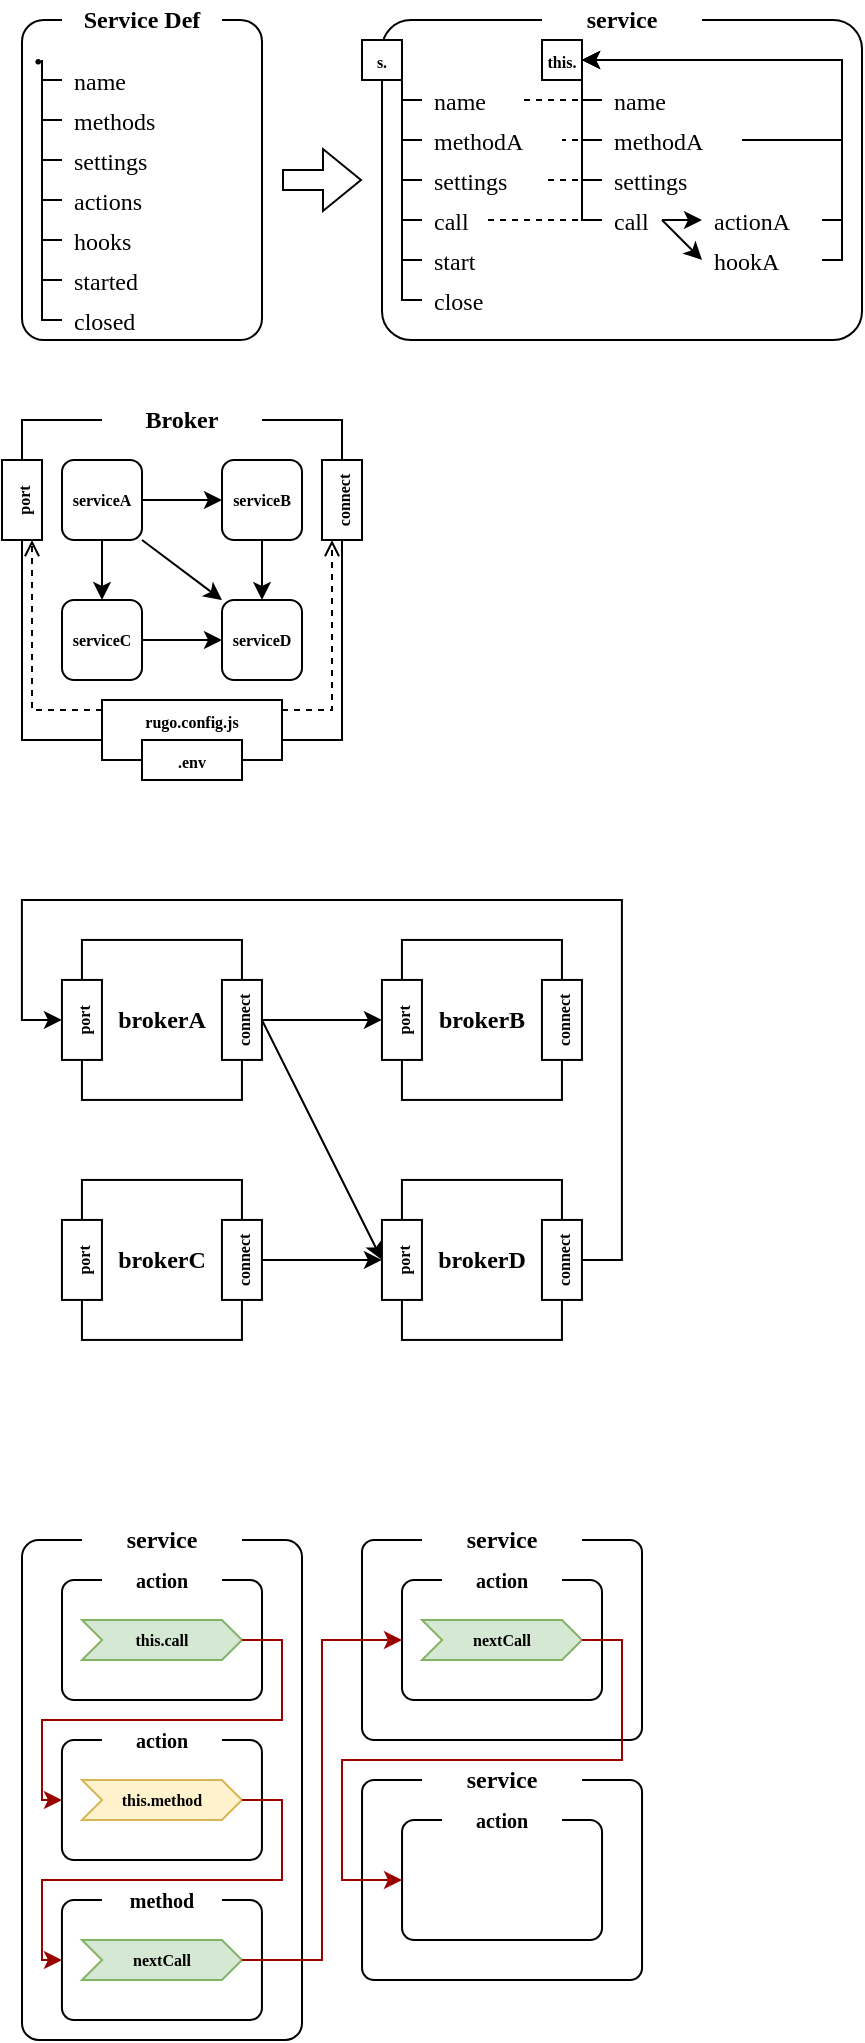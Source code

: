 <mxfile version="20.3.0" type="device"><diagram id="CLGW1mVpeHy9vsZ-5pba" name="Page-1"><mxGraphModel dx="981" dy="602" grid="1" gridSize="10" guides="1" tooltips="1" connect="1" arrows="1" fold="1" page="1" pageScale="1" pageWidth="850" pageHeight="1100" math="0" shadow="0"><root><mxCell id="0"/><mxCell id="1" parent="0"/><mxCell id="KEfUak7o4HD4fJX12pG8-132" value="" style="rounded=1;whiteSpace=wrap;html=1;fontFamily=Quicksand;fontSource=https%3A%2F%2Ffonts.googleapis.com%2Fcss%3Ffamily%3DQuicksand;fontSize=8;fillColor=default;arcSize=6;" parent="1" vertex="1"><mxGeometry x="40" y="800" width="140" height="250" as="geometry"/></mxCell><mxCell id="KEfUak7o4HD4fJX12pG8-1" value="" style="rounded=1;whiteSpace=wrap;html=1;arcSize=9;" parent="1" vertex="1"><mxGeometry x="40" y="40" width="120" height="160" as="geometry"/></mxCell><mxCell id="KEfUak7o4HD4fJX12pG8-2" value="&lt;font data-font-src=&quot;https://fonts.googleapis.com/css?family=Quicksand&quot; face=&quot;Quicksand&quot;&gt;&lt;b&gt;Service Def&lt;/b&gt;&lt;/font&gt;" style="text;html=1;strokeColor=none;fillColor=default;align=center;verticalAlign=middle;whiteSpace=wrap;rounded=0;" parent="1" vertex="1"><mxGeometry x="60" y="30" width="80" height="20" as="geometry"/></mxCell><mxCell id="KEfUak7o4HD4fJX12pG8-3" value="name" style="text;strokeColor=none;fillColor=none;align=left;verticalAlign=middle;spacingLeft=4;spacingRight=4;overflow=hidden;points=[[0,0.5],[1,0.5]];portConstraint=eastwest;rotatable=0;fontFamily=Quicksand;fontSource=https%3A%2F%2Ffonts.googleapis.com%2Fcss%3Ffamily%3DQuicksand;" parent="1" vertex="1"><mxGeometry x="60" y="60" width="90" height="20" as="geometry"/></mxCell><mxCell id="KEfUak7o4HD4fJX12pG8-4" value="methods" style="text;strokeColor=none;fillColor=none;align=left;verticalAlign=middle;spacingLeft=4;spacingRight=4;overflow=hidden;points=[[0,0.5],[1,0.5]];portConstraint=eastwest;rotatable=0;fontFamily=Quicksand;fontSource=https%3A%2F%2Ffonts.googleapis.com%2Fcss%3Ffamily%3DQuicksand;" parent="1" vertex="1"><mxGeometry x="60" y="80" width="90" height="20" as="geometry"/></mxCell><mxCell id="KEfUak7o4HD4fJX12pG8-7" style="edgeStyle=orthogonalEdgeStyle;rounded=0;orthogonalLoop=1;jettySize=auto;html=1;exitX=1;exitY=0.5;exitDx=0;exitDy=0;entryX=0;entryY=0.5;entryDx=0;entryDy=0;fontFamily=Quicksand;fontSource=https%3A%2F%2Ffonts.googleapis.com%2Fcss%3Ffamily%3DQuicksand;endArrow=none;endFill=0;" parent="1" source="KEfUak7o4HD4fJX12pG8-5" target="KEfUak7o4HD4fJX12pG8-3" edge="1"><mxGeometry relative="1" as="geometry"><Array as="points"><mxPoint x="50" y="70"/></Array></mxGeometry></mxCell><mxCell id="KEfUak7o4HD4fJX12pG8-8" style="edgeStyle=orthogonalEdgeStyle;rounded=0;orthogonalLoop=1;jettySize=auto;html=1;exitX=1;exitY=0.5;exitDx=0;exitDy=0;entryX=0;entryY=0.5;entryDx=0;entryDy=0;fontFamily=Quicksand;fontSource=https%3A%2F%2Ffonts.googleapis.com%2Fcss%3Ffamily%3DQuicksand;endArrow=none;endFill=0;" parent="1" source="KEfUak7o4HD4fJX12pG8-5" target="KEfUak7o4HD4fJX12pG8-4" edge="1"><mxGeometry relative="1" as="geometry"><Array as="points"><mxPoint x="50" y="90"/></Array></mxGeometry></mxCell><mxCell id="KEfUak7o4HD4fJX12pG8-13" style="edgeStyle=orthogonalEdgeStyle;rounded=0;orthogonalLoop=1;jettySize=auto;html=1;exitX=1;exitY=0.5;exitDx=0;exitDy=0;entryX=0;entryY=0.5;entryDx=0;entryDy=0;fontFamily=Quicksand;fontSource=https%3A%2F%2Ffonts.googleapis.com%2Fcss%3Ffamily%3DQuicksand;endArrow=none;endFill=0;" parent="1" source="KEfUak7o4HD4fJX12pG8-5" target="KEfUak7o4HD4fJX12pG8-9" edge="1"><mxGeometry relative="1" as="geometry"><Array as="points"><mxPoint x="50" y="110"/></Array></mxGeometry></mxCell><mxCell id="KEfUak7o4HD4fJX12pG8-14" style="edgeStyle=orthogonalEdgeStyle;rounded=0;orthogonalLoop=1;jettySize=auto;html=1;exitX=1;exitY=0.5;exitDx=0;exitDy=0;entryX=0;entryY=0.5;entryDx=0;entryDy=0;fontFamily=Quicksand;fontSource=https%3A%2F%2Ffonts.googleapis.com%2Fcss%3Ffamily%3DQuicksand;endArrow=none;endFill=0;" parent="1" source="KEfUak7o4HD4fJX12pG8-5" target="KEfUak7o4HD4fJX12pG8-10" edge="1"><mxGeometry relative="1" as="geometry"><Array as="points"><mxPoint x="50" y="130"/></Array></mxGeometry></mxCell><mxCell id="KEfUak7o4HD4fJX12pG8-15" style="edgeStyle=orthogonalEdgeStyle;rounded=0;orthogonalLoop=1;jettySize=auto;html=1;exitX=1;exitY=0.5;exitDx=0;exitDy=0;fontFamily=Quicksand;fontSource=https%3A%2F%2Ffonts.googleapis.com%2Fcss%3Ffamily%3DQuicksand;endArrow=none;endFill=0;" parent="1" source="KEfUak7o4HD4fJX12pG8-5" target="KEfUak7o4HD4fJX12pG8-11" edge="1"><mxGeometry relative="1" as="geometry"><Array as="points"><mxPoint x="50" y="150"/></Array></mxGeometry></mxCell><mxCell id="KEfUak7o4HD4fJX12pG8-16" style="edgeStyle=orthogonalEdgeStyle;rounded=0;orthogonalLoop=1;jettySize=auto;html=1;exitX=1;exitY=0.5;exitDx=0;exitDy=0;entryX=0;entryY=0.5;entryDx=0;entryDy=0;fontFamily=Quicksand;fontSource=https%3A%2F%2Ffonts.googleapis.com%2Fcss%3Ffamily%3DQuicksand;endArrow=none;endFill=0;" parent="1" source="KEfUak7o4HD4fJX12pG8-5" target="KEfUak7o4HD4fJX12pG8-12" edge="1"><mxGeometry relative="1" as="geometry"><Array as="points"><mxPoint x="50" y="170"/></Array></mxGeometry></mxCell><mxCell id="KEfUak7o4HD4fJX12pG8-63" style="edgeStyle=orthogonalEdgeStyle;rounded=0;orthogonalLoop=1;jettySize=auto;html=1;exitX=1;exitY=0.5;exitDx=0;exitDy=0;entryX=0;entryY=0.5;entryDx=0;entryDy=0;fontFamily=Quicksand;fontSource=https%3A%2F%2Ffonts.googleapis.com%2Fcss%3Ffamily%3DQuicksand;fontSize=8;endArrow=none;endFill=0;" parent="1" source="KEfUak7o4HD4fJX12pG8-5" target="KEfUak7o4HD4fJX12pG8-62" edge="1"><mxGeometry relative="1" as="geometry"><Array as="points"><mxPoint x="50" y="190"/></Array></mxGeometry></mxCell><mxCell id="KEfUak7o4HD4fJX12pG8-5" value="• " style="text;strokeColor=none;fillColor=none;align=left;verticalAlign=middle;spacingLeft=4;spacingRight=4;overflow=hidden;points=[[0,0.5],[1,0.5]];portConstraint=eastwest;rotatable=0;fontFamily=Quicksand;fontSource=https%3A%2F%2Ffonts.googleapis.com%2Fcss%3Ffamily%3DQuicksand;" parent="1" vertex="1"><mxGeometry x="40" y="50" width="10" height="20" as="geometry"/></mxCell><mxCell id="KEfUak7o4HD4fJX12pG8-9" value="settings" style="text;strokeColor=none;fillColor=none;align=left;verticalAlign=middle;spacingLeft=4;spacingRight=4;overflow=hidden;points=[[0,0.5],[1,0.5]];portConstraint=eastwest;rotatable=0;fontFamily=Quicksand;fontSource=https%3A%2F%2Ffonts.googleapis.com%2Fcss%3Ffamily%3DQuicksand;" parent="1" vertex="1"><mxGeometry x="60" y="100" width="90" height="20" as="geometry"/></mxCell><mxCell id="KEfUak7o4HD4fJX12pG8-10" value="actions" style="text;strokeColor=none;fillColor=none;align=left;verticalAlign=middle;spacingLeft=4;spacingRight=4;overflow=hidden;points=[[0,0.5],[1,0.5]];portConstraint=eastwest;rotatable=0;fontFamily=Quicksand;fontSource=https%3A%2F%2Ffonts.googleapis.com%2Fcss%3Ffamily%3DQuicksand;" parent="1" vertex="1"><mxGeometry x="60" y="120" width="90" height="20" as="geometry"/></mxCell><mxCell id="KEfUak7o4HD4fJX12pG8-11" value="hooks" style="text;strokeColor=none;fillColor=none;align=left;verticalAlign=middle;spacingLeft=4;spacingRight=4;overflow=hidden;points=[[0,0.5],[1,0.5]];portConstraint=eastwest;rotatable=0;fontFamily=Quicksand;fontSource=https%3A%2F%2Ffonts.googleapis.com%2Fcss%3Ffamily%3DQuicksand;" parent="1" vertex="1"><mxGeometry x="60" y="140" width="90" height="20" as="geometry"/></mxCell><mxCell id="KEfUak7o4HD4fJX12pG8-12" value="started" style="text;strokeColor=none;fillColor=none;align=left;verticalAlign=middle;spacingLeft=4;spacingRight=4;overflow=hidden;points=[[0,0.5],[1,0.5]];portConstraint=eastwest;rotatable=0;fontFamily=Quicksand;fontSource=https%3A%2F%2Ffonts.googleapis.com%2Fcss%3Ffamily%3DQuicksand;" parent="1" vertex="1"><mxGeometry x="60" y="160" width="90" height="20" as="geometry"/></mxCell><mxCell id="KEfUak7o4HD4fJX12pG8-17" value="" style="rounded=1;whiteSpace=wrap;html=1;arcSize=9;" parent="1" vertex="1"><mxGeometry x="220" y="40" width="240" height="160" as="geometry"/></mxCell><mxCell id="KEfUak7o4HD4fJX12pG8-18" value="&lt;font data-font-src=&quot;https://fonts.googleapis.com/css?family=Quicksand&quot; face=&quot;Quicksand&quot;&gt;&lt;b&gt;service&lt;/b&gt;&lt;/font&gt;" style="text;html=1;strokeColor=none;fillColor=default;align=center;verticalAlign=middle;whiteSpace=wrap;rounded=0;" parent="1" vertex="1"><mxGeometry x="300" y="30" width="80" height="20" as="geometry"/></mxCell><mxCell id="KEfUak7o4HD4fJX12pG8-19" value="name" style="text;strokeColor=none;fillColor=none;align=left;verticalAlign=middle;spacingLeft=4;spacingRight=4;overflow=hidden;points=[[0,0.5],[1,0.5]];portConstraint=eastwest;rotatable=0;fontFamily=Quicksand;fontSource=https%3A%2F%2Ffonts.googleapis.com%2Fcss%3Ffamily%3DQuicksand;" parent="1" vertex="1"><mxGeometry x="240" y="70" width="50" height="20" as="geometry"/></mxCell><mxCell id="KEfUak7o4HD4fJX12pG8-20" value="methodA" style="text;strokeColor=none;fillColor=none;align=left;verticalAlign=middle;spacingLeft=4;spacingRight=4;overflow=hidden;points=[[0,0.5],[1,0.5]];portConstraint=eastwest;rotatable=0;fontFamily=Quicksand;fontSource=https%3A%2F%2Ffonts.googleapis.com%2Fcss%3Ffamily%3DQuicksand;" parent="1" vertex="1"><mxGeometry x="240" y="90" width="70" height="20" as="geometry"/></mxCell><mxCell id="KEfUak7o4HD4fJX12pG8-21" style="edgeStyle=orthogonalEdgeStyle;rounded=0;orthogonalLoop=1;jettySize=auto;html=1;exitX=1;exitY=0.5;exitDx=0;exitDy=0;entryX=0;entryY=0.5;entryDx=0;entryDy=0;fontFamily=Quicksand;fontSource=https%3A%2F%2Ffonts.googleapis.com%2Fcss%3Ffamily%3DQuicksand;endArrow=none;endFill=0;" parent="1" target="KEfUak7o4HD4fJX12pG8-19" edge="1"><mxGeometry relative="1" as="geometry"><mxPoint x="220" y="70" as="sourcePoint"/><Array as="points"><mxPoint x="230" y="80"/></Array></mxGeometry></mxCell><mxCell id="KEfUak7o4HD4fJX12pG8-22" style="edgeStyle=orthogonalEdgeStyle;rounded=0;orthogonalLoop=1;jettySize=auto;html=1;exitX=1;exitY=0.5;exitDx=0;exitDy=0;entryX=0;entryY=0.5;entryDx=0;entryDy=0;fontFamily=Quicksand;fontSource=https%3A%2F%2Ffonts.googleapis.com%2Fcss%3Ffamily%3DQuicksand;endArrow=none;endFill=0;" parent="1" target="KEfUak7o4HD4fJX12pG8-20" edge="1"><mxGeometry relative="1" as="geometry"><mxPoint x="220" y="70" as="sourcePoint"/><Array as="points"><mxPoint x="230" y="100"/></Array></mxGeometry></mxCell><mxCell id="KEfUak7o4HD4fJX12pG8-23" style="edgeStyle=orthogonalEdgeStyle;rounded=0;orthogonalLoop=1;jettySize=auto;html=1;exitX=1;exitY=0.5;exitDx=0;exitDy=0;entryX=0;entryY=0.5;entryDx=0;entryDy=0;fontFamily=Quicksand;fontSource=https%3A%2F%2Ffonts.googleapis.com%2Fcss%3Ffamily%3DQuicksand;endArrow=none;endFill=0;" parent="1" target="KEfUak7o4HD4fJX12pG8-28" edge="1"><mxGeometry relative="1" as="geometry"><mxPoint x="220" y="70" as="sourcePoint"/><Array as="points"><mxPoint x="230" y="120"/></Array></mxGeometry></mxCell><mxCell id="KEfUak7o4HD4fJX12pG8-24" style="edgeStyle=orthogonalEdgeStyle;rounded=0;orthogonalLoop=1;jettySize=auto;html=1;exitX=1;exitY=0.5;exitDx=0;exitDy=0;entryX=0;entryY=0.5;entryDx=0;entryDy=0;fontFamily=Quicksand;fontSource=https%3A%2F%2Ffonts.googleapis.com%2Fcss%3Ffamily%3DQuicksand;endArrow=none;endFill=0;" parent="1" target="KEfUak7o4HD4fJX12pG8-29" edge="1"><mxGeometry relative="1" as="geometry"><mxPoint x="220" y="70" as="sourcePoint"/><Array as="points"><mxPoint x="230" y="140"/></Array></mxGeometry></mxCell><mxCell id="KEfUak7o4HD4fJX12pG8-25" style="edgeStyle=orthogonalEdgeStyle;rounded=0;orthogonalLoop=1;jettySize=auto;html=1;exitX=1;exitY=0.5;exitDx=0;exitDy=0;fontFamily=Quicksand;fontSource=https%3A%2F%2Ffonts.googleapis.com%2Fcss%3Ffamily%3DQuicksand;endArrow=none;endFill=0;" parent="1" target="KEfUak7o4HD4fJX12pG8-30" edge="1"><mxGeometry relative="1" as="geometry"><mxPoint x="220" y="70" as="sourcePoint"/><Array as="points"><mxPoint x="230" y="160"/></Array></mxGeometry></mxCell><mxCell id="KEfUak7o4HD4fJX12pG8-26" style="edgeStyle=orthogonalEdgeStyle;rounded=0;orthogonalLoop=1;jettySize=auto;html=1;exitX=1;exitY=0.5;exitDx=0;exitDy=0;entryX=0;entryY=0.5;entryDx=0;entryDy=0;fontFamily=Quicksand;fontSource=https%3A%2F%2Ffonts.googleapis.com%2Fcss%3Ffamily%3DQuicksand;endArrow=none;endFill=0;" parent="1" target="KEfUak7o4HD4fJX12pG8-31" edge="1"><mxGeometry relative="1" as="geometry"><mxPoint x="220" y="70" as="sourcePoint"/><Array as="points"><mxPoint x="230" y="180"/></Array></mxGeometry></mxCell><mxCell id="KEfUak7o4HD4fJX12pG8-28" value="settings" style="text;strokeColor=none;fillColor=none;align=left;verticalAlign=middle;spacingLeft=4;spacingRight=4;overflow=hidden;points=[[0,0.5],[1,0.5]];portConstraint=eastwest;rotatable=0;fontFamily=Quicksand;fontSource=https%3A%2F%2Ffonts.googleapis.com%2Fcss%3Ffamily%3DQuicksand;" parent="1" vertex="1"><mxGeometry x="240" y="110" width="60" height="20" as="geometry"/></mxCell><mxCell id="KEfUak7o4HD4fJX12pG8-29" value="call" style="text;strokeColor=none;fillColor=none;align=left;verticalAlign=middle;spacingLeft=4;spacingRight=4;overflow=hidden;points=[[0,0.5],[1,0.5]];portConstraint=eastwest;rotatable=0;fontFamily=Quicksand;fontSource=https%3A%2F%2Ffonts.googleapis.com%2Fcss%3Ffamily%3DQuicksand;" parent="1" vertex="1"><mxGeometry x="240" y="130" width="30" height="20" as="geometry"/></mxCell><mxCell id="KEfUak7o4HD4fJX12pG8-30" value="start" style="text;strokeColor=none;fillColor=none;align=left;verticalAlign=middle;spacingLeft=4;spacingRight=4;overflow=hidden;points=[[0,0.5],[1,0.5]];portConstraint=eastwest;rotatable=0;fontFamily=Quicksand;fontSource=https%3A%2F%2Ffonts.googleapis.com%2Fcss%3Ffamily%3DQuicksand;" parent="1" vertex="1"><mxGeometry x="240" y="150" width="90" height="20" as="geometry"/></mxCell><mxCell id="KEfUak7o4HD4fJX12pG8-31" value="close" style="text;strokeColor=none;fillColor=none;align=left;verticalAlign=middle;spacingLeft=4;spacingRight=4;overflow=hidden;points=[[0,0.5],[1,0.5]];portConstraint=eastwest;rotatable=0;fontFamily=Quicksand;fontSource=https%3A%2F%2Ffonts.googleapis.com%2Fcss%3Ffamily%3DQuicksand;" parent="1" vertex="1"><mxGeometry x="240" y="170" width="90" height="20" as="geometry"/></mxCell><mxCell id="KEfUak7o4HD4fJX12pG8-44" style="edgeStyle=orthogonalEdgeStyle;rounded=0;orthogonalLoop=1;jettySize=auto;html=1;exitX=0;exitY=0.5;exitDx=0;exitDy=0;entryX=1;entryY=0.5;entryDx=0;entryDy=0;fontFamily=Quicksand;fontSource=https%3A%2F%2Ffonts.googleapis.com%2Fcss%3Ffamily%3DQuicksand;endArrow=none;endFill=0;dashed=1;" parent="1" source="KEfUak7o4HD4fJX12pG8-32" target="KEfUak7o4HD4fJX12pG8-19" edge="1"><mxGeometry relative="1" as="geometry"/></mxCell><mxCell id="KEfUak7o4HD4fJX12pG8-32" value="name" style="text;strokeColor=none;fillColor=none;align=left;verticalAlign=middle;spacingLeft=4;spacingRight=4;overflow=hidden;points=[[0,0.5],[1,0.5]];portConstraint=eastwest;rotatable=0;fontFamily=Quicksand;fontSource=https%3A%2F%2Ffonts.googleapis.com%2Fcss%3Ffamily%3DQuicksand;" parent="1" vertex="1"><mxGeometry x="330" y="70" width="90" height="20" as="geometry"/></mxCell><mxCell id="KEfUak7o4HD4fJX12pG8-45" style="edgeStyle=orthogonalEdgeStyle;rounded=0;orthogonalLoop=1;jettySize=auto;html=1;exitX=0;exitY=0.5;exitDx=0;exitDy=0;entryX=1;entryY=0.5;entryDx=0;entryDy=0;dashed=1;fontFamily=Quicksand;fontSource=https%3A%2F%2Ffonts.googleapis.com%2Fcss%3Ffamily%3DQuicksand;endArrow=none;endFill=0;" parent="1" source="KEfUak7o4HD4fJX12pG8-33" target="KEfUak7o4HD4fJX12pG8-20" edge="1"><mxGeometry relative="1" as="geometry"/></mxCell><mxCell id="KEfUak7o4HD4fJX12pG8-64" style="edgeStyle=orthogonalEdgeStyle;rounded=0;orthogonalLoop=1;jettySize=auto;html=1;exitX=1;exitY=0.5;exitDx=0;exitDy=0;entryX=1;entryY=0.5;entryDx=0;entryDy=0;fontFamily=Quicksand;fontSource=https%3A%2F%2Ffonts.googleapis.com%2Fcss%3Ffamily%3DQuicksand;fontSize=8;endArrow=classic;endFill=1;" parent="1" source="KEfUak7o4HD4fJX12pG8-33" target="KEfUak7o4HD4fJX12pG8-57" edge="1"><mxGeometry relative="1" as="geometry"><Array as="points"><mxPoint x="450" y="100"/><mxPoint x="450" y="60"/></Array></mxGeometry></mxCell><mxCell id="KEfUak7o4HD4fJX12pG8-33" value="methodA" style="text;strokeColor=none;fillColor=none;align=left;verticalAlign=middle;spacingLeft=4;spacingRight=4;overflow=hidden;points=[[0,0.5],[1,0.5]];portConstraint=eastwest;rotatable=0;fontFamily=Quicksand;fontSource=https%3A%2F%2Ffonts.googleapis.com%2Fcss%3Ffamily%3DQuicksand;" parent="1" vertex="1"><mxGeometry x="330" y="90" width="70" height="20" as="geometry"/></mxCell><mxCell id="KEfUak7o4HD4fJX12pG8-34" style="edgeStyle=orthogonalEdgeStyle;rounded=0;orthogonalLoop=1;jettySize=auto;html=1;exitX=1;exitY=0.5;exitDx=0;exitDy=0;entryX=0;entryY=0.5;entryDx=0;entryDy=0;fontFamily=Quicksand;fontSource=https%3A%2F%2Ffonts.googleapis.com%2Fcss%3Ffamily%3DQuicksand;endArrow=none;endFill=0;" parent="1" target="KEfUak7o4HD4fJX12pG8-32" edge="1"><mxGeometry relative="1" as="geometry"><mxPoint x="320" y="70" as="sourcePoint"/><Array as="points"><mxPoint x="320" y="80"/></Array></mxGeometry></mxCell><mxCell id="KEfUak7o4HD4fJX12pG8-35" style="edgeStyle=orthogonalEdgeStyle;rounded=0;orthogonalLoop=1;jettySize=auto;html=1;exitX=1;exitY=0.5;exitDx=0;exitDy=0;entryX=0;entryY=0.5;entryDx=0;entryDy=0;fontFamily=Quicksand;fontSource=https%3A%2F%2Ffonts.googleapis.com%2Fcss%3Ffamily%3DQuicksand;endArrow=none;endFill=0;" parent="1" target="KEfUak7o4HD4fJX12pG8-33" edge="1"><mxGeometry relative="1" as="geometry"><mxPoint x="320" y="70" as="sourcePoint"/><Array as="points"><mxPoint x="320" y="100"/></Array></mxGeometry></mxCell><mxCell id="KEfUak7o4HD4fJX12pG8-36" style="edgeStyle=orthogonalEdgeStyle;rounded=0;orthogonalLoop=1;jettySize=auto;html=1;exitX=1;exitY=0.5;exitDx=0;exitDy=0;entryX=0;entryY=0.5;entryDx=0;entryDy=0;fontFamily=Quicksand;fontSource=https%3A%2F%2Ffonts.googleapis.com%2Fcss%3Ffamily%3DQuicksand;endArrow=none;endFill=0;" parent="1" target="KEfUak7o4HD4fJX12pG8-40" edge="1"><mxGeometry relative="1" as="geometry"><mxPoint x="320" y="70" as="sourcePoint"/><Array as="points"><mxPoint x="320" y="120"/></Array></mxGeometry></mxCell><mxCell id="KEfUak7o4HD4fJX12pG8-37" style="edgeStyle=orthogonalEdgeStyle;rounded=0;orthogonalLoop=1;jettySize=auto;html=1;exitX=1;exitY=0.5;exitDx=0;exitDy=0;entryX=0;entryY=0.5;entryDx=0;entryDy=0;fontFamily=Quicksand;fontSource=https%3A%2F%2Ffonts.googleapis.com%2Fcss%3Ffamily%3DQuicksand;endArrow=none;endFill=0;" parent="1" target="KEfUak7o4HD4fJX12pG8-41" edge="1"><mxGeometry relative="1" as="geometry"><mxPoint x="320" y="70" as="sourcePoint"/><Array as="points"><mxPoint x="320" y="140"/></Array></mxGeometry></mxCell><mxCell id="KEfUak7o4HD4fJX12pG8-46" style="edgeStyle=orthogonalEdgeStyle;rounded=0;orthogonalLoop=1;jettySize=auto;html=1;exitX=0;exitY=0.5;exitDx=0;exitDy=0;entryX=1;entryY=0.5;entryDx=0;entryDy=0;dashed=1;fontFamily=Quicksand;fontSource=https%3A%2F%2Ffonts.googleapis.com%2Fcss%3Ffamily%3DQuicksand;endArrow=none;endFill=0;" parent="1" source="KEfUak7o4HD4fJX12pG8-40" target="KEfUak7o4HD4fJX12pG8-28" edge="1"><mxGeometry relative="1" as="geometry"/></mxCell><mxCell id="KEfUak7o4HD4fJX12pG8-40" value="settings" style="text;strokeColor=none;fillColor=none;align=left;verticalAlign=middle;spacingLeft=4;spacingRight=4;overflow=hidden;points=[[0,0.5],[1,0.5]];portConstraint=eastwest;rotatable=0;fontFamily=Quicksand;fontSource=https%3A%2F%2Ffonts.googleapis.com%2Fcss%3Ffamily%3DQuicksand;" parent="1" vertex="1"><mxGeometry x="330" y="110" width="90" height="20" as="geometry"/></mxCell><mxCell id="KEfUak7o4HD4fJX12pG8-47" style="edgeStyle=orthogonalEdgeStyle;rounded=0;orthogonalLoop=1;jettySize=auto;html=1;exitX=0;exitY=0.5;exitDx=0;exitDy=0;entryX=1;entryY=0.5;entryDx=0;entryDy=0;dashed=1;fontFamily=Quicksand;fontSource=https%3A%2F%2Ffonts.googleapis.com%2Fcss%3Ffamily%3DQuicksand;endArrow=none;endFill=0;" parent="1" source="KEfUak7o4HD4fJX12pG8-41" target="KEfUak7o4HD4fJX12pG8-29" edge="1"><mxGeometry relative="1" as="geometry"/></mxCell><mxCell id="KEfUak7o4HD4fJX12pG8-52" style="edgeStyle=none;rounded=0;orthogonalLoop=1;jettySize=auto;html=1;exitX=1;exitY=0.5;exitDx=0;exitDy=0;entryX=0;entryY=0.5;entryDx=0;entryDy=0;fontFamily=Quicksand;fontSource=https%3A%2F%2Ffonts.googleapis.com%2Fcss%3Ffamily%3DQuicksand;endArrow=classic;endFill=1;" parent="1" source="KEfUak7o4HD4fJX12pG8-41" target="KEfUak7o4HD4fJX12pG8-49" edge="1"><mxGeometry relative="1" as="geometry"/></mxCell><mxCell id="KEfUak7o4HD4fJX12pG8-53" style="edgeStyle=none;rounded=0;orthogonalLoop=1;jettySize=auto;html=1;exitX=1;exitY=0.5;exitDx=0;exitDy=0;entryX=0;entryY=0.5;entryDx=0;entryDy=0;fontFamily=Quicksand;fontSource=https%3A%2F%2Ffonts.googleapis.com%2Fcss%3Ffamily%3DQuicksand;endArrow=classic;endFill=1;" parent="1" source="KEfUak7o4HD4fJX12pG8-41" target="KEfUak7o4HD4fJX12pG8-48" edge="1"><mxGeometry relative="1" as="geometry"/></mxCell><mxCell id="KEfUak7o4HD4fJX12pG8-41" value="call" style="text;strokeColor=none;fillColor=none;align=left;verticalAlign=middle;spacingLeft=4;spacingRight=4;overflow=hidden;points=[[0,0.5],[1,0.5]];portConstraint=eastwest;rotatable=0;fontFamily=Quicksand;fontSource=https%3A%2F%2Ffonts.googleapis.com%2Fcss%3Ffamily%3DQuicksand;" parent="1" vertex="1"><mxGeometry x="330" y="130" width="30" height="20" as="geometry"/></mxCell><mxCell id="KEfUak7o4HD4fJX12pG8-59" style="edgeStyle=orthogonalEdgeStyle;rounded=0;orthogonalLoop=1;jettySize=auto;html=1;exitX=1;exitY=0.5;exitDx=0;exitDy=0;entryX=1;entryY=0.5;entryDx=0;entryDy=0;fontFamily=Quicksand;fontSource=https%3A%2F%2Ffonts.googleapis.com%2Fcss%3Ffamily%3DQuicksand;fontSize=8;endArrow=classic;endFill=1;" parent="1" source="KEfUak7o4HD4fJX12pG8-48" target="KEfUak7o4HD4fJX12pG8-57" edge="1"><mxGeometry relative="1" as="geometry"><Array as="points"><mxPoint x="450" y="160"/><mxPoint x="450" y="60"/></Array></mxGeometry></mxCell><mxCell id="KEfUak7o4HD4fJX12pG8-48" value="hookA" style="text;strokeColor=none;fillColor=none;align=left;verticalAlign=middle;spacingLeft=4;spacingRight=4;overflow=hidden;points=[[0,0.5],[1,0.5]];portConstraint=eastwest;rotatable=0;fontFamily=Quicksand;fontSource=https%3A%2F%2Ffonts.googleapis.com%2Fcss%3Ffamily%3DQuicksand;" parent="1" vertex="1"><mxGeometry x="380" y="150" width="60" height="20" as="geometry"/></mxCell><mxCell id="KEfUak7o4HD4fJX12pG8-58" style="edgeStyle=orthogonalEdgeStyle;rounded=0;orthogonalLoop=1;jettySize=auto;html=1;exitX=1;exitY=0.5;exitDx=0;exitDy=0;entryX=1;entryY=0.5;entryDx=0;entryDy=0;fontFamily=Quicksand;fontSource=https%3A%2F%2Ffonts.googleapis.com%2Fcss%3Ffamily%3DQuicksand;fontSize=8;endArrow=classic;endFill=1;" parent="1" source="KEfUak7o4HD4fJX12pG8-49" target="KEfUak7o4HD4fJX12pG8-57" edge="1"><mxGeometry relative="1" as="geometry"><Array as="points"><mxPoint x="450" y="140"/><mxPoint x="450" y="60"/></Array></mxGeometry></mxCell><mxCell id="KEfUak7o4HD4fJX12pG8-49" value="actionA" style="text;strokeColor=none;fillColor=none;align=left;verticalAlign=middle;spacingLeft=4;spacingRight=4;overflow=hidden;points=[[0,0.5],[1,0.5]];portConstraint=eastwest;rotatable=0;fontFamily=Quicksand;fontSource=https%3A%2F%2Ffonts.googleapis.com%2Fcss%3Ffamily%3DQuicksand;" parent="1" vertex="1"><mxGeometry x="380" y="130" width="60" height="20" as="geometry"/></mxCell><mxCell id="KEfUak7o4HD4fJX12pG8-54" value="&lt;span style=&quot;text-align: left; font-size: 8px;&quot;&gt;&lt;b&gt;s.&lt;/b&gt;&lt;/span&gt;" style="rounded=0;whiteSpace=wrap;html=1;fontFamily=Quicksand;fontSource=https%3A%2F%2Ffonts.googleapis.com%2Fcss%3Ffamily%3DQuicksand;fillColor=default;" parent="1" vertex="1"><mxGeometry x="210" y="50" width="20" height="20" as="geometry"/></mxCell><mxCell id="KEfUak7o4HD4fJX12pG8-57" value="&lt;font style=&quot;font-size: 8px;&quot;&gt;&lt;b&gt;this.&lt;/b&gt;&lt;/font&gt;" style="rounded=0;whiteSpace=wrap;html=1;fontFamily=Quicksand;fontSource=https%3A%2F%2Ffonts.googleapis.com%2Fcss%3Ffamily%3DQuicksand;fillColor=default;" parent="1" vertex="1"><mxGeometry x="300" y="50" width="20" height="20" as="geometry"/></mxCell><mxCell id="KEfUak7o4HD4fJX12pG8-61" value="" style="shape=flexArrow;endArrow=classic;html=1;rounded=0;fontFamily=Quicksand;fontSource=https%3A%2F%2Ffonts.googleapis.com%2Fcss%3Ffamily%3DQuicksand;fontSize=8;" parent="1" edge="1"><mxGeometry width="50" height="50" relative="1" as="geometry"><mxPoint x="170" y="120" as="sourcePoint"/><mxPoint x="210" y="120" as="targetPoint"/></mxGeometry></mxCell><mxCell id="KEfUak7o4HD4fJX12pG8-62" value="closed" style="text;strokeColor=none;fillColor=none;align=left;verticalAlign=middle;spacingLeft=4;spacingRight=4;overflow=hidden;points=[[0,0.5],[1,0.5]];portConstraint=eastwest;rotatable=0;fontFamily=Quicksand;fontSource=https%3A%2F%2Ffonts.googleapis.com%2Fcss%3Ffamily%3DQuicksand;" parent="1" vertex="1"><mxGeometry x="60" y="180" width="90" height="20" as="geometry"/></mxCell><mxCell id="KEfUak7o4HD4fJX12pG8-65" value="" style="rounded=0;whiteSpace=wrap;html=1;fontFamily=Quicksand;fontSource=https%3A%2F%2Ffonts.googleapis.com%2Fcss%3Ffamily%3DQuicksand;fontSize=8;fillColor=default;" parent="1" vertex="1"><mxGeometry x="40" y="240" width="160" height="160" as="geometry"/></mxCell><mxCell id="KEfUak7o4HD4fJX12pG8-66" value="&lt;font data-font-src=&quot;https://fonts.googleapis.com/css?family=Quicksand&quot; face=&quot;Quicksand&quot;&gt;&lt;b&gt;Broker&lt;/b&gt;&lt;/font&gt;" style="text;html=1;strokeColor=none;fillColor=default;align=center;verticalAlign=middle;whiteSpace=wrap;rounded=0;" parent="1" vertex="1"><mxGeometry x="80" y="230" width="80" height="20" as="geometry"/></mxCell><mxCell id="KEfUak7o4HD4fJX12pG8-67" value="&lt;div style=&quot;text-align: left;&quot;&gt;&lt;span style=&quot;font-size: 8px;&quot;&gt;&lt;span&gt;port&lt;/span&gt;&lt;/span&gt;&lt;/div&gt;" style="rounded=0;whiteSpace=wrap;html=1;fontFamily=Quicksand;fontSource=https%3A%2F%2Ffonts.googleapis.com%2Fcss%3Ffamily%3DQuicksand;fillColor=default;horizontal=0;fontStyle=1" parent="1" vertex="1"><mxGeometry x="30" y="260" width="20" height="40" as="geometry"/></mxCell><mxCell id="KEfUak7o4HD4fJX12pG8-68" value="&lt;div style=&quot;text-align: left;&quot;&gt;&lt;br&gt;&lt;/div&gt;" style="rounded=0;whiteSpace=wrap;html=1;fontFamily=Quicksand;fontSource=https%3A%2F%2Ffonts.googleapis.com%2Fcss%3Ffamily%3DQuicksand;fillColor=default;horizontal=1;fontStyle=1" parent="1" vertex="1"><mxGeometry x="80" y="380" width="90" height="30" as="geometry"/></mxCell><mxCell id="KEfUak7o4HD4fJX12pG8-69" value="&lt;div style=&quot;text-align: left;&quot;&gt;&lt;span style=&quot;font-size: 8px;&quot;&gt;&lt;span&gt;.env&lt;/span&gt;&lt;/span&gt;&lt;/div&gt;" style="rounded=0;whiteSpace=wrap;html=1;fontFamily=Quicksand;fontSource=https%3A%2F%2Ffonts.googleapis.com%2Fcss%3Ffamily%3DQuicksand;fillColor=default;horizontal=1;fontStyle=1" parent="1" vertex="1"><mxGeometry x="100" y="400" width="50" height="20" as="geometry"/></mxCell><mxCell id="KEfUak7o4HD4fJX12pG8-82" style="edgeStyle=orthogonalEdgeStyle;rounded=0;orthogonalLoop=1;jettySize=auto;html=1;exitX=0;exitY=0.25;exitDx=0;exitDy=0;entryX=0.75;entryY=1;entryDx=0;entryDy=0;fontFamily=Quicksand;fontSource=https%3A%2F%2Ffonts.googleapis.com%2Fcss%3Ffamily%3DQuicksand;fontSize=8;endArrow=open;endFill=0;dashed=1;" parent="1" source="KEfUak7o4HD4fJX12pG8-70" target="KEfUak7o4HD4fJX12pG8-67" edge="1"><mxGeometry relative="1" as="geometry"/></mxCell><mxCell id="KEfUak7o4HD4fJX12pG8-84" style="edgeStyle=orthogonalEdgeStyle;rounded=0;orthogonalLoop=1;jettySize=auto;html=1;exitX=1;exitY=0.25;exitDx=0;exitDy=0;entryX=0.25;entryY=1;entryDx=0;entryDy=0;dashed=1;fontFamily=Quicksand;fontSource=https%3A%2F%2Ffonts.googleapis.com%2Fcss%3Ffamily%3DQuicksand;fontSize=8;endArrow=open;endFill=0;" parent="1" source="KEfUak7o4HD4fJX12pG8-70" target="KEfUak7o4HD4fJX12pG8-83" edge="1"><mxGeometry relative="1" as="geometry"/></mxCell><mxCell id="KEfUak7o4HD4fJX12pG8-70" value="&lt;span style=&quot;font-family: Quicksand; font-size: 8px; font-weight: 700; text-align: left;&quot;&gt;rugo.config.js&lt;/span&gt;" style="text;html=1;strokeColor=none;fillColor=none;align=center;verticalAlign=middle;whiteSpace=wrap;rounded=0;" parent="1" vertex="1"><mxGeometry x="80" y="380" width="90" height="20" as="geometry"/></mxCell><mxCell id="KEfUak7o4HD4fJX12pG8-77" style="edgeStyle=orthogonalEdgeStyle;rounded=0;orthogonalLoop=1;jettySize=auto;html=1;exitX=1;exitY=0.5;exitDx=0;exitDy=0;entryX=0;entryY=0.5;entryDx=0;entryDy=0;fontFamily=Quicksand;fontSource=https%3A%2F%2Ffonts.googleapis.com%2Fcss%3Ffamily%3DQuicksand;fontSize=12;endArrow=classic;endFill=1;" parent="1" source="KEfUak7o4HD4fJX12pG8-72" target="KEfUak7o4HD4fJX12pG8-74" edge="1"><mxGeometry relative="1" as="geometry"/></mxCell><mxCell id="KEfUak7o4HD4fJX12pG8-78" style="rounded=0;orthogonalLoop=1;jettySize=auto;html=1;exitX=1;exitY=1;exitDx=0;exitDy=0;entryX=0;entryY=0;entryDx=0;entryDy=0;fontFamily=Quicksand;fontSource=https%3A%2F%2Ffonts.googleapis.com%2Fcss%3Ffamily%3DQuicksand;fontSize=12;endArrow=classic;endFill=1;" parent="1" source="KEfUak7o4HD4fJX12pG8-72" target="KEfUak7o4HD4fJX12pG8-76" edge="1"><mxGeometry relative="1" as="geometry"/></mxCell><mxCell id="KEfUak7o4HD4fJX12pG8-79" style="edgeStyle=none;rounded=0;orthogonalLoop=1;jettySize=auto;html=1;exitX=0.5;exitY=1;exitDx=0;exitDy=0;entryX=0.5;entryY=0;entryDx=0;entryDy=0;fontFamily=Quicksand;fontSource=https%3A%2F%2Ffonts.googleapis.com%2Fcss%3Ffamily%3DQuicksand;fontSize=12;endArrow=classic;endFill=1;" parent="1" source="KEfUak7o4HD4fJX12pG8-72" target="KEfUak7o4HD4fJX12pG8-75" edge="1"><mxGeometry relative="1" as="geometry"/></mxCell><mxCell id="KEfUak7o4HD4fJX12pG8-72" value="&lt;font style=&quot;font-size: 8px;&quot;&gt;serviceA&lt;/font&gt;" style="rounded=1;whiteSpace=wrap;html=1;fontFamily=Quicksand;fontSource=https%3A%2F%2Ffonts.googleapis.com%2Fcss%3Ffamily%3DQuicksand;fontSize=8;fillColor=none;fontStyle=1" parent="1" vertex="1"><mxGeometry x="60" y="260" width="40" height="40" as="geometry"/></mxCell><mxCell id="KEfUak7o4HD4fJX12pG8-80" style="edgeStyle=none;rounded=0;orthogonalLoop=1;jettySize=auto;html=1;exitX=0.5;exitY=1;exitDx=0;exitDy=0;entryX=0.5;entryY=0;entryDx=0;entryDy=0;fontFamily=Quicksand;fontSource=https%3A%2F%2Ffonts.googleapis.com%2Fcss%3Ffamily%3DQuicksand;fontSize=12;endArrow=classic;endFill=1;" parent="1" source="KEfUak7o4HD4fJX12pG8-74" target="KEfUak7o4HD4fJX12pG8-76" edge="1"><mxGeometry relative="1" as="geometry"/></mxCell><mxCell id="KEfUak7o4HD4fJX12pG8-74" value="&lt;font style=&quot;font-size: 8px;&quot;&gt;serviceB&lt;/font&gt;" style="rounded=1;whiteSpace=wrap;html=1;fontFamily=Quicksand;fontSource=https%3A%2F%2Ffonts.googleapis.com%2Fcss%3Ffamily%3DQuicksand;fontSize=8;fillColor=none;fontStyle=1" parent="1" vertex="1"><mxGeometry x="140" y="260" width="40" height="40" as="geometry"/></mxCell><mxCell id="KEfUak7o4HD4fJX12pG8-81" style="edgeStyle=none;rounded=0;orthogonalLoop=1;jettySize=auto;html=1;exitX=1;exitY=0.5;exitDx=0;exitDy=0;entryX=0;entryY=0.5;entryDx=0;entryDy=0;fontFamily=Quicksand;fontSource=https%3A%2F%2Ffonts.googleapis.com%2Fcss%3Ffamily%3DQuicksand;fontSize=12;endArrow=classic;endFill=1;" parent="1" source="KEfUak7o4HD4fJX12pG8-75" target="KEfUak7o4HD4fJX12pG8-76" edge="1"><mxGeometry relative="1" as="geometry"/></mxCell><mxCell id="KEfUak7o4HD4fJX12pG8-75" value="&lt;font style=&quot;font-size: 8px;&quot;&gt;serviceC&lt;/font&gt;" style="rounded=1;whiteSpace=wrap;html=1;fontFamily=Quicksand;fontSource=https%3A%2F%2Ffonts.googleapis.com%2Fcss%3Ffamily%3DQuicksand;fontSize=8;fillColor=none;fontStyle=1" parent="1" vertex="1"><mxGeometry x="60" y="330" width="40" height="40" as="geometry"/></mxCell><mxCell id="KEfUak7o4HD4fJX12pG8-76" value="&lt;font style=&quot;font-size: 8px;&quot;&gt;serviceD&lt;/font&gt;" style="rounded=1;whiteSpace=wrap;html=1;fontFamily=Quicksand;fontSource=https%3A%2F%2Ffonts.googleapis.com%2Fcss%3Ffamily%3DQuicksand;fontSize=8;fillColor=none;fontStyle=1" parent="1" vertex="1"><mxGeometry x="140" y="330" width="40" height="40" as="geometry"/></mxCell><mxCell id="KEfUak7o4HD4fJX12pG8-83" value="&lt;div style=&quot;text-align: left;&quot;&gt;&lt;span style=&quot;font-size: 8px;&quot;&gt;&lt;span&gt;connect&lt;/span&gt;&lt;/span&gt;&lt;/div&gt;" style="rounded=0;whiteSpace=wrap;html=1;fontFamily=Quicksand;fontSource=https%3A%2F%2Ffonts.googleapis.com%2Fcss%3Ffamily%3DQuicksand;fillColor=default;horizontal=0;fontStyle=1" parent="1" vertex="1"><mxGeometry x="190" y="260" width="20" height="40" as="geometry"/></mxCell><mxCell id="KEfUak7o4HD4fJX12pG8-105" value="" style="rounded=0;whiteSpace=wrap;html=1;fontFamily=Quicksand;fontSource=https%3A%2F%2Ffonts.googleapis.com%2Fcss%3Ffamily%3DQuicksand;fontSize=8;fillColor=default;" parent="1" vertex="1"><mxGeometry x="69.97" y="499.97" width="80" height="80" as="geometry"/></mxCell><mxCell id="KEfUak7o4HD4fJX12pG8-106" value="&lt;font data-font-src=&quot;https://fonts.googleapis.com/css?family=Quicksand&quot; face=&quot;Quicksand&quot;&gt;&lt;b&gt;brokerA&lt;/b&gt;&lt;/font&gt;" style="text;html=1;strokeColor=none;fillColor=none;align=center;verticalAlign=middle;whiteSpace=wrap;rounded=0;" parent="1" vertex="1"><mxGeometry x="69.97" y="529.97" width="80" height="20" as="geometry"/></mxCell><mxCell id="KEfUak7o4HD4fJX12pG8-107" value="&lt;div style=&quot;text-align: left;&quot;&gt;&lt;span style=&quot;font-size: 8px;&quot;&gt;&lt;span&gt;port&lt;/span&gt;&lt;/span&gt;&lt;/div&gt;" style="rounded=0;whiteSpace=wrap;html=1;fontFamily=Quicksand;fontSource=https%3A%2F%2Ffonts.googleapis.com%2Fcss%3Ffamily%3DQuicksand;fillColor=default;horizontal=0;fontStyle=1" parent="1" vertex="1"><mxGeometry x="59.97" y="519.97" width="20" height="40" as="geometry"/></mxCell><mxCell id="KEfUak7o4HD4fJX12pG8-113" style="edgeStyle=orthogonalEdgeStyle;rounded=0;orthogonalLoop=1;jettySize=auto;html=1;exitX=1;exitY=0.5;exitDx=0;exitDy=0;entryX=0;entryY=0.5;entryDx=0;entryDy=0;fontFamily=Quicksand;fontSource=https%3A%2F%2Ffonts.googleapis.com%2Fcss%3Ffamily%3DQuicksand;fontSize=8;endArrow=classic;endFill=1;" parent="1" source="KEfUak7o4HD4fJX12pG8-108" target="KEfUak7o4HD4fJX12pG8-111" edge="1"><mxGeometry relative="1" as="geometry"/></mxCell><mxCell id="KEfUak7o4HD4fJX12pG8-126" style="rounded=0;orthogonalLoop=1;jettySize=auto;html=1;exitX=1;exitY=0.5;exitDx=0;exitDy=0;entryX=0;entryY=0.5;entryDx=0;entryDy=0;fontFamily=Quicksand;fontSource=https%3A%2F%2Ffonts.googleapis.com%2Fcss%3Ffamily%3DQuicksand;fontSize=8;endArrow=classic;endFill=1;" parent="1" source="KEfUak7o4HD4fJX12pG8-108" target="KEfUak7o4HD4fJX12pG8-124" edge="1"><mxGeometry relative="1" as="geometry"/></mxCell><mxCell id="KEfUak7o4HD4fJX12pG8-108" value="&lt;div style=&quot;text-align: left;&quot;&gt;&lt;span style=&quot;font-size: 8px;&quot;&gt;&lt;span&gt;connect&lt;/span&gt;&lt;/span&gt;&lt;/div&gt;" style="rounded=0;whiteSpace=wrap;html=1;fontFamily=Quicksand;fontSource=https%3A%2F%2Ffonts.googleapis.com%2Fcss%3Ffamily%3DQuicksand;fillColor=default;horizontal=0;fontStyle=1" parent="1" vertex="1"><mxGeometry x="139.97" y="519.97" width="20" height="40" as="geometry"/></mxCell><mxCell id="KEfUak7o4HD4fJX12pG8-109" value="" style="rounded=0;whiteSpace=wrap;html=1;fontFamily=Quicksand;fontSource=https%3A%2F%2Ffonts.googleapis.com%2Fcss%3Ffamily%3DQuicksand;fontSize=8;fillColor=default;" parent="1" vertex="1"><mxGeometry x="229.97" y="499.97" width="80" height="80" as="geometry"/></mxCell><mxCell id="KEfUak7o4HD4fJX12pG8-110" value="&lt;font data-font-src=&quot;https://fonts.googleapis.com/css?family=Quicksand&quot; face=&quot;Quicksand&quot;&gt;&lt;b&gt;brokerB&lt;/b&gt;&lt;/font&gt;" style="text;html=1;strokeColor=none;fillColor=none;align=center;verticalAlign=middle;whiteSpace=wrap;rounded=0;" parent="1" vertex="1"><mxGeometry x="229.97" y="529.97" width="80" height="20" as="geometry"/></mxCell><mxCell id="KEfUak7o4HD4fJX12pG8-111" value="&lt;div style=&quot;text-align: left;&quot;&gt;&lt;span style=&quot;font-size: 8px;&quot;&gt;&lt;span&gt;port&lt;/span&gt;&lt;/span&gt;&lt;/div&gt;" style="rounded=0;whiteSpace=wrap;html=1;fontFamily=Quicksand;fontSource=https%3A%2F%2Ffonts.googleapis.com%2Fcss%3Ffamily%3DQuicksand;fillColor=default;horizontal=0;fontStyle=1" parent="1" vertex="1"><mxGeometry x="219.97" y="519.97" width="20" height="40" as="geometry"/></mxCell><mxCell id="KEfUak7o4HD4fJX12pG8-112" value="&lt;div style=&quot;text-align: left;&quot;&gt;&lt;span style=&quot;font-size: 8px;&quot;&gt;&lt;span&gt;connect&lt;/span&gt;&lt;/span&gt;&lt;/div&gt;" style="rounded=0;whiteSpace=wrap;html=1;fontFamily=Quicksand;fontSource=https%3A%2F%2Ffonts.googleapis.com%2Fcss%3Ffamily%3DQuicksand;fillColor=default;horizontal=0;fontStyle=1" parent="1" vertex="1"><mxGeometry x="299.97" y="519.97" width="20" height="40" as="geometry"/></mxCell><mxCell id="KEfUak7o4HD4fJX12pG8-118" value="" style="rounded=0;whiteSpace=wrap;html=1;fontFamily=Quicksand;fontSource=https%3A%2F%2Ffonts.googleapis.com%2Fcss%3Ffamily%3DQuicksand;fontSize=8;fillColor=default;" parent="1" vertex="1"><mxGeometry x="69.97" y="619.97" width="80" height="80" as="geometry"/></mxCell><mxCell id="KEfUak7o4HD4fJX12pG8-119" value="&lt;font data-font-src=&quot;https://fonts.googleapis.com/css?family=Quicksand&quot; face=&quot;Quicksand&quot;&gt;&lt;b&gt;brokerC&lt;/b&gt;&lt;/font&gt;" style="text;html=1;strokeColor=none;fillColor=none;align=center;verticalAlign=middle;whiteSpace=wrap;rounded=0;" parent="1" vertex="1"><mxGeometry x="69.97" y="649.97" width="80" height="20" as="geometry"/></mxCell><mxCell id="KEfUak7o4HD4fJX12pG8-120" value="&lt;div style=&quot;text-align: left;&quot;&gt;&lt;span style=&quot;font-size: 8px;&quot;&gt;&lt;span&gt;port&lt;/span&gt;&lt;/span&gt;&lt;/div&gt;" style="rounded=0;whiteSpace=wrap;html=1;fontFamily=Quicksand;fontSource=https%3A%2F%2Ffonts.googleapis.com%2Fcss%3Ffamily%3DQuicksand;fillColor=default;horizontal=0;fontStyle=1" parent="1" vertex="1"><mxGeometry x="59.97" y="639.97" width="20" height="40" as="geometry"/></mxCell><mxCell id="KEfUak7o4HD4fJX12pG8-127" style="edgeStyle=none;rounded=0;orthogonalLoop=1;jettySize=auto;html=1;exitX=1;exitY=0.5;exitDx=0;exitDy=0;entryX=0;entryY=0.5;entryDx=0;entryDy=0;fontFamily=Quicksand;fontSource=https%3A%2F%2Ffonts.googleapis.com%2Fcss%3Ffamily%3DQuicksand;fontSize=8;endArrow=classic;endFill=1;" parent="1" source="KEfUak7o4HD4fJX12pG8-121" target="KEfUak7o4HD4fJX12pG8-124" edge="1"><mxGeometry relative="1" as="geometry"/></mxCell><mxCell id="KEfUak7o4HD4fJX12pG8-121" value="&lt;div style=&quot;text-align: left;&quot;&gt;&lt;span style=&quot;font-size: 8px;&quot;&gt;&lt;span&gt;connect&lt;/span&gt;&lt;/span&gt;&lt;/div&gt;" style="rounded=0;whiteSpace=wrap;html=1;fontFamily=Quicksand;fontSource=https%3A%2F%2Ffonts.googleapis.com%2Fcss%3Ffamily%3DQuicksand;fillColor=default;horizontal=0;fontStyle=1" parent="1" vertex="1"><mxGeometry x="139.97" y="639.97" width="20" height="40" as="geometry"/></mxCell><mxCell id="KEfUak7o4HD4fJX12pG8-122" value="" style="rounded=0;whiteSpace=wrap;html=1;fontFamily=Quicksand;fontSource=https%3A%2F%2Ffonts.googleapis.com%2Fcss%3Ffamily%3DQuicksand;fontSize=8;fillColor=default;" parent="1" vertex="1"><mxGeometry x="229.97" y="619.97" width="80" height="80" as="geometry"/></mxCell><mxCell id="KEfUak7o4HD4fJX12pG8-123" value="&lt;font data-font-src=&quot;https://fonts.googleapis.com/css?family=Quicksand&quot; face=&quot;Quicksand&quot;&gt;&lt;b&gt;brokerD&lt;/b&gt;&lt;/font&gt;" style="text;html=1;strokeColor=none;fillColor=none;align=center;verticalAlign=middle;whiteSpace=wrap;rounded=0;" parent="1" vertex="1"><mxGeometry x="229.97" y="649.97" width="80" height="20" as="geometry"/></mxCell><mxCell id="KEfUak7o4HD4fJX12pG8-124" value="&lt;div style=&quot;text-align: left;&quot;&gt;&lt;span style=&quot;font-size: 8px;&quot;&gt;&lt;span&gt;port&lt;/span&gt;&lt;/span&gt;&lt;/div&gt;" style="rounded=0;whiteSpace=wrap;html=1;fontFamily=Quicksand;fontSource=https%3A%2F%2Ffonts.googleapis.com%2Fcss%3Ffamily%3DQuicksand;fillColor=default;horizontal=0;fontStyle=1" parent="1" vertex="1"><mxGeometry x="219.97" y="639.97" width="20" height="40" as="geometry"/></mxCell><mxCell id="KEfUak7o4HD4fJX12pG8-129" style="edgeStyle=orthogonalEdgeStyle;rounded=0;orthogonalLoop=1;jettySize=auto;html=1;exitX=1;exitY=0.5;exitDx=0;exitDy=0;entryX=0;entryY=0.5;entryDx=0;entryDy=0;fontFamily=Quicksand;fontSource=https%3A%2F%2Ffonts.googleapis.com%2Fcss%3Ffamily%3DQuicksand;fontSize=8;endArrow=classic;endFill=1;" parent="1" source="KEfUak7o4HD4fJX12pG8-125" target="KEfUak7o4HD4fJX12pG8-107" edge="1"><mxGeometry relative="1" as="geometry"><Array as="points"><mxPoint x="339.97" y="659.97"/><mxPoint x="339.97" y="479.97"/><mxPoint x="39.97" y="479.97"/><mxPoint x="39.97" y="539.97"/></Array></mxGeometry></mxCell><mxCell id="KEfUak7o4HD4fJX12pG8-125" value="&lt;div style=&quot;text-align: left;&quot;&gt;&lt;span style=&quot;font-size: 8px;&quot;&gt;&lt;span&gt;connect&lt;/span&gt;&lt;/span&gt;&lt;/div&gt;" style="rounded=0;whiteSpace=wrap;html=1;fontFamily=Quicksand;fontSource=https%3A%2F%2Ffonts.googleapis.com%2Fcss%3Ffamily%3DQuicksand;fillColor=default;horizontal=0;fontStyle=1" parent="1" vertex="1"><mxGeometry x="299.97" y="639.97" width="20" height="40" as="geometry"/></mxCell><mxCell id="KEfUak7o4HD4fJX12pG8-133" value="&lt;font data-font-src=&quot;https://fonts.googleapis.com/css?family=Quicksand&quot; face=&quot;Quicksand&quot;&gt;&lt;b&gt;service&lt;/b&gt;&lt;/font&gt;" style="text;html=1;strokeColor=none;fillColor=default;align=center;verticalAlign=middle;whiteSpace=wrap;rounded=0;" parent="1" vertex="1"><mxGeometry x="70" y="790" width="80" height="20" as="geometry"/></mxCell><mxCell id="KEfUak7o4HD4fJX12pG8-134" value="" style="rounded=1;whiteSpace=wrap;html=1;fontFamily=Quicksand;fontSource=https%3A%2F%2Ffonts.googleapis.com%2Fcss%3Ffamily%3DQuicksand;fontSize=8;fillColor=default;arcSize=10;" parent="1" vertex="1"><mxGeometry x="60" y="820" width="100" height="60" as="geometry"/></mxCell><mxCell id="KEfUak7o4HD4fJX12pG8-135" value="&lt;font data-font-src=&quot;https://fonts.googleapis.com/css?family=Quicksand&quot; face=&quot;Quicksand&quot; style=&quot;font-size: 10px;&quot;&gt;action&lt;/font&gt;" style="text;html=1;strokeColor=none;fillColor=default;align=center;verticalAlign=middle;whiteSpace=wrap;rounded=0;fontStyle=1;fontSize=10;" parent="1" vertex="1"><mxGeometry x="80" y="810" width="60" height="20" as="geometry"/></mxCell><mxCell id="KEfUak7o4HD4fJX12pG8-130" value="&lt;span&gt;this.call&lt;/span&gt;" style="shape=step;perimeter=stepPerimeter;whiteSpace=wrap;html=1;fixedSize=1;fontFamily=Quicksand;fontSource=https%3A%2F%2Ffonts.googleapis.com%2Fcss%3Ffamily%3DQuicksand;fontSize=8;fillColor=#d5e8d4;size=10.06;fontStyle=1;strokeColor=#82b366;" parent="1" vertex="1"><mxGeometry x="70.0" y="840" width="80.03" height="20" as="geometry"/></mxCell><mxCell id="KEfUak7o4HD4fJX12pG8-137" value="" style="rounded=1;whiteSpace=wrap;html=1;fontFamily=Quicksand;fontSource=https%3A%2F%2Ffonts.googleapis.com%2Fcss%3Ffamily%3DQuicksand;fontSize=8;fillColor=default;arcSize=10;" parent="1" vertex="1"><mxGeometry x="59.97" y="900" width="100" height="60" as="geometry"/></mxCell><mxCell id="KEfUak7o4HD4fJX12pG8-138" value="&lt;span&gt;this.method&lt;/span&gt;" style="shape=step;perimeter=stepPerimeter;whiteSpace=wrap;html=1;fixedSize=1;fontFamily=Quicksand;fontSource=https%3A%2F%2Ffonts.googleapis.com%2Fcss%3Ffamily%3DQuicksand;fontSize=8;fillColor=#fff2cc;size=10.06;fontStyle=1;strokeColor=#d6b656;" parent="1" vertex="1"><mxGeometry x="69.97" y="920" width="80.03" height="20" as="geometry"/></mxCell><mxCell id="KEfUak7o4HD4fJX12pG8-136" value="&lt;font data-font-src=&quot;https://fonts.googleapis.com/css?family=Quicksand&quot; face=&quot;Quicksand&quot; style=&quot;font-size: 10px;&quot;&gt;action&lt;/font&gt;" style="text;html=1;strokeColor=none;fillColor=default;align=center;verticalAlign=middle;whiteSpace=wrap;rounded=0;fontStyle=1;fontSize=10;" parent="1" vertex="1"><mxGeometry x="79.97" y="890" width="60" height="20" as="geometry"/></mxCell><mxCell id="KEfUak7o4HD4fJX12pG8-139" style="edgeStyle=orthogonalEdgeStyle;rounded=0;orthogonalLoop=1;jettySize=auto;html=1;exitX=1;exitY=0.5;exitDx=0;exitDy=0;fontFamily=Quicksand;fontSource=https%3A%2F%2Ffonts.googleapis.com%2Fcss%3Ffamily%3DQuicksand;fontSize=10;endArrow=classic;endFill=1;strokeColor=#990000;entryX=0;entryY=0.5;entryDx=0;entryDy=0;" parent="1" source="KEfUak7o4HD4fJX12pG8-130" target="KEfUak7o4HD4fJX12pG8-137" edge="1"><mxGeometry relative="1" as="geometry"><mxPoint y="950" as="targetPoint"/><Array as="points"><mxPoint x="170" y="850"/><mxPoint x="170" y="890"/><mxPoint x="50" y="890"/><mxPoint x="50" y="930"/></Array></mxGeometry></mxCell><mxCell id="KEfUak7o4HD4fJX12pG8-144" value="" style="rounded=1;whiteSpace=wrap;html=1;fontFamily=Quicksand;fontSource=https%3A%2F%2Ffonts.googleapis.com%2Fcss%3Ffamily%3DQuicksand;fontSize=8;fillColor=default;arcSize=10;" parent="1" vertex="1"><mxGeometry x="59.97" y="980" width="100" height="60" as="geometry"/></mxCell><mxCell id="KEfUak7o4HD4fJX12pG8-145" value="&lt;span&gt;nextCall&lt;/span&gt;" style="shape=step;perimeter=stepPerimeter;whiteSpace=wrap;html=1;fixedSize=1;fontFamily=Quicksand;fontSource=https%3A%2F%2Ffonts.googleapis.com%2Fcss%3Ffamily%3DQuicksand;fontSize=8;fillColor=#d5e8d4;size=10.06;fontStyle=1;strokeColor=#82b366;" parent="1" vertex="1"><mxGeometry x="69.97" y="1000" width="80.03" height="20" as="geometry"/></mxCell><mxCell id="KEfUak7o4HD4fJX12pG8-146" value="&lt;font data-font-src=&quot;https://fonts.googleapis.com/css?family=Quicksand&quot; face=&quot;Quicksand&quot; style=&quot;font-size: 10px;&quot;&gt;method&lt;/font&gt;" style="text;html=1;strokeColor=none;fillColor=default;align=center;verticalAlign=middle;whiteSpace=wrap;rounded=0;fontStyle=1;fontSize=10;" parent="1" vertex="1"><mxGeometry x="79.97" y="970" width="60" height="20" as="geometry"/></mxCell><mxCell id="KEfUak7o4HD4fJX12pG8-147" style="edgeStyle=orthogonalEdgeStyle;rounded=0;orthogonalLoop=1;jettySize=auto;html=1;exitX=1;exitY=0.5;exitDx=0;exitDy=0;strokeColor=#990000;fontFamily=Quicksand;fontSource=https%3A%2F%2Ffonts.googleapis.com%2Fcss%3Ffamily%3DQuicksand;fontSize=10;endArrow=classic;endFill=1;entryX=0;entryY=0.5;entryDx=0;entryDy=0;" parent="1" source="KEfUak7o4HD4fJX12pG8-138" target="KEfUak7o4HD4fJX12pG8-144" edge="1"><mxGeometry relative="1" as="geometry"><mxPoint x="20" y="1030" as="targetPoint"/><Array as="points"><mxPoint x="170" y="930"/><mxPoint x="170" y="970"/><mxPoint x="50" y="970"/><mxPoint x="50" y="1010"/></Array></mxGeometry></mxCell><mxCell id="KEfUak7o4HD4fJX12pG8-148" value="" style="rounded=1;whiteSpace=wrap;html=1;fontFamily=Quicksand;fontSource=https%3A%2F%2Ffonts.googleapis.com%2Fcss%3Ffamily%3DQuicksand;fontSize=8;fillColor=default;arcSize=6;" parent="1" vertex="1"><mxGeometry x="210" y="800" width="140" height="100" as="geometry"/></mxCell><mxCell id="KEfUak7o4HD4fJX12pG8-149" value="&lt;font data-font-src=&quot;https://fonts.googleapis.com/css?family=Quicksand&quot; face=&quot;Quicksand&quot;&gt;&lt;b&gt;service&lt;/b&gt;&lt;/font&gt;" style="text;html=1;strokeColor=none;fillColor=default;align=center;verticalAlign=middle;whiteSpace=wrap;rounded=0;" parent="1" vertex="1"><mxGeometry x="240" y="790" width="80" height="20" as="geometry"/></mxCell><mxCell id="KEfUak7o4HD4fJX12pG8-150" value="" style="rounded=1;whiteSpace=wrap;html=1;fontFamily=Quicksand;fontSource=https%3A%2F%2Ffonts.googleapis.com%2Fcss%3Ffamily%3DQuicksand;fontSize=8;fillColor=default;arcSize=10;" parent="1" vertex="1"><mxGeometry x="230" y="820" width="100" height="60" as="geometry"/></mxCell><mxCell id="KEfUak7o4HD4fJX12pG8-151" value="&lt;font data-font-src=&quot;https://fonts.googleapis.com/css?family=Quicksand&quot; face=&quot;Quicksand&quot; style=&quot;font-size: 10px;&quot;&gt;action&lt;/font&gt;" style="text;html=1;strokeColor=none;fillColor=default;align=center;verticalAlign=middle;whiteSpace=wrap;rounded=0;fontStyle=1;fontSize=10;" parent="1" vertex="1"><mxGeometry x="250" y="810" width="60" height="20" as="geometry"/></mxCell><mxCell id="KEfUak7o4HD4fJX12pG8-152" value="&lt;span&gt;nextCall&lt;/span&gt;" style="shape=step;perimeter=stepPerimeter;whiteSpace=wrap;html=1;fixedSize=1;fontFamily=Quicksand;fontSource=https%3A%2F%2Ffonts.googleapis.com%2Fcss%3Ffamily%3DQuicksand;fontSize=8;fillColor=#d5e8d4;size=10.06;fontStyle=1;strokeColor=#82b366;" parent="1" vertex="1"><mxGeometry x="240.0" y="840" width="80.03" height="20" as="geometry"/></mxCell><mxCell id="KEfUak7o4HD4fJX12pG8-161" style="edgeStyle=orthogonalEdgeStyle;rounded=0;orthogonalLoop=1;jettySize=auto;html=1;exitX=1;exitY=0.5;exitDx=0;exitDy=0;strokeColor=#990000;fontFamily=Quicksand;fontSource=https%3A%2F%2Ffonts.googleapis.com%2Fcss%3Ffamily%3DQuicksand;fontSize=10;endArrow=classic;endFill=1;entryX=0;entryY=0.5;entryDx=0;entryDy=0;" parent="1" source="KEfUak7o4HD4fJX12pG8-145" target="KEfUak7o4HD4fJX12pG8-150" edge="1"><mxGeometry relative="1" as="geometry"><mxPoint x="210" y="850" as="targetPoint"/><Array as="points"><mxPoint x="190" y="1010"/><mxPoint x="190" y="850"/></Array></mxGeometry></mxCell><mxCell id="KEfUak7o4HD4fJX12pG8-162" value="" style="rounded=1;whiteSpace=wrap;html=1;fontFamily=Quicksand;fontSource=https%3A%2F%2Ffonts.googleapis.com%2Fcss%3Ffamily%3DQuicksand;fontSize=8;fillColor=default;arcSize=6;" parent="1" vertex="1"><mxGeometry x="210.02" y="920" width="140" height="100" as="geometry"/></mxCell><mxCell id="KEfUak7o4HD4fJX12pG8-163" value="&lt;font data-font-src=&quot;https://fonts.googleapis.com/css?family=Quicksand&quot; face=&quot;Quicksand&quot;&gt;&lt;b&gt;service&lt;/b&gt;&lt;/font&gt;" style="text;html=1;strokeColor=none;fillColor=default;align=center;verticalAlign=middle;whiteSpace=wrap;rounded=0;" parent="1" vertex="1"><mxGeometry x="240.02" y="910" width="80" height="20" as="geometry"/></mxCell><mxCell id="KEfUak7o4HD4fJX12pG8-164" value="" style="rounded=1;whiteSpace=wrap;html=1;fontFamily=Quicksand;fontSource=https%3A%2F%2Ffonts.googleapis.com%2Fcss%3Ffamily%3DQuicksand;fontSize=8;fillColor=default;arcSize=10;" parent="1" vertex="1"><mxGeometry x="230.02" y="940" width="100" height="60" as="geometry"/></mxCell><mxCell id="KEfUak7o4HD4fJX12pG8-165" value="&lt;font data-font-src=&quot;https://fonts.googleapis.com/css?family=Quicksand&quot; face=&quot;Quicksand&quot; style=&quot;font-size: 10px;&quot;&gt;action&lt;/font&gt;" style="text;html=1;strokeColor=none;fillColor=default;align=center;verticalAlign=middle;whiteSpace=wrap;rounded=0;fontStyle=1;fontSize=10;" parent="1" vertex="1"><mxGeometry x="250.02" y="930" width="60" height="20" as="geometry"/></mxCell><mxCell id="KEfUak7o4HD4fJX12pG8-167" style="edgeStyle=orthogonalEdgeStyle;rounded=0;orthogonalLoop=1;jettySize=auto;html=1;exitX=1;exitY=0.5;exitDx=0;exitDy=0;entryX=0;entryY=0.5;entryDx=0;entryDy=0;strokeColor=#990000;fontFamily=Quicksand;fontSource=https%3A%2F%2Ffonts.googleapis.com%2Fcss%3Ffamily%3DQuicksand;fontSize=10;endArrow=classic;endFill=1;" parent="1" source="KEfUak7o4HD4fJX12pG8-152" target="KEfUak7o4HD4fJX12pG8-164" edge="1"><mxGeometry relative="1" as="geometry"><Array as="points"><mxPoint x="340" y="850"/><mxPoint x="340" y="910"/><mxPoint x="200" y="910"/><mxPoint x="200" y="970"/></Array></mxGeometry></mxCell></root></mxGraphModel></diagram></mxfile>